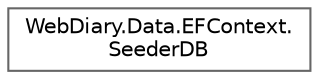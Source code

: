 digraph "Graphical Class Hierarchy"
{
 // LATEX_PDF_SIZE
  bgcolor="transparent";
  edge [fontname=Helvetica,fontsize=10,labelfontname=Helvetica,labelfontsize=10];
  node [fontname=Helvetica,fontsize=10,shape=box,height=0.2,width=0.4];
  rankdir="LR";
  Node0 [id="Node000000",label="WebDiary.Data.EFContext.\lSeederDB",height=0.2,width=0.4,color="grey40", fillcolor="white", style="filled",URL="$class_web_diary_1_1_data_1_1_e_f_context_1_1_seeder_d_b.html",tooltip=" "];
}
